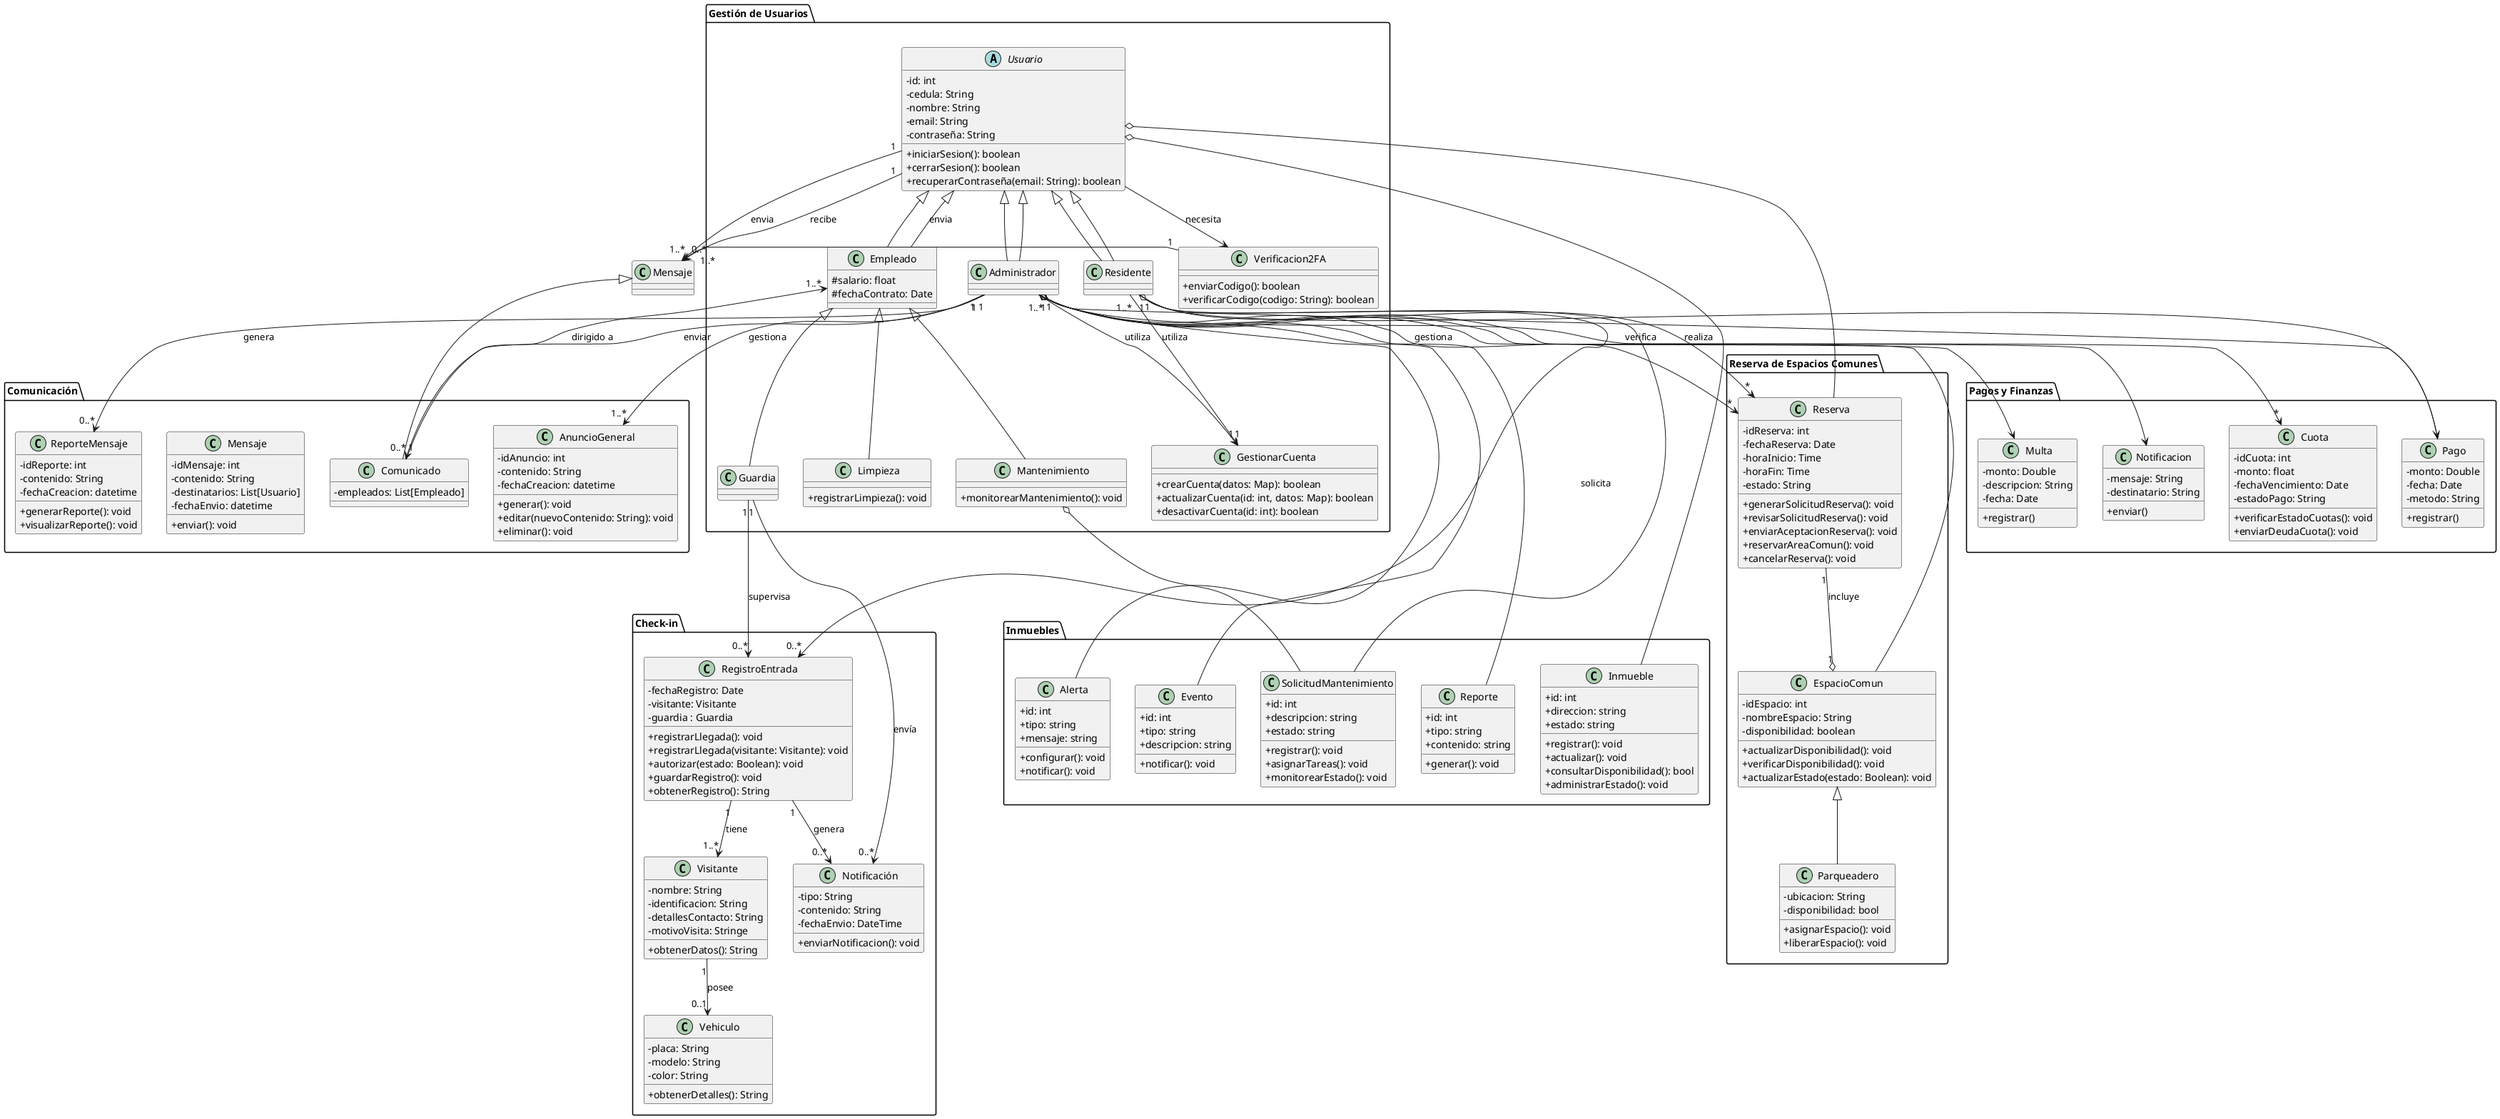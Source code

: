 @startuml DiagramaDeClases
skinparam classAttributeIconSize 0

' ------------ USUARIOS ------------
package "Gestión de Usuarios" {
    Abstract class Usuario {
        - id: int
        - cedula: String
        - nombre: String
        - email: String
        - contraseña: String
        + iniciarSesion(): boolean
        + cerrarSesion(): boolean
        + recuperarContraseña(email: String): boolean
    }

    class Empleado {
        # salario: float
        # fechaContrato: Date
    }

    class Administrador {
        ' ' Pagos y finanzas
        ' + registrarPago(pago: Pago)
        ' + editarRegistroPago(pago: Pago)
        ' + registrarMulta(multa: Multa)
        ' + consultarHistorial()
        ' + enviarNotificaciones()
        ' + configurarMetodosPago()

        ' ' Inmuebles
        ' + configurarAlertas(): void
        ' + notificarEventos(): void
        ' + generarReportes(): void
        ' + gestionarAreasComunes(): void

        ' ' Comunicación
        ' + generarReporteMensaje(reporte: Reporte)
        ' + modificarAnuncioGeneral(anuncio: AnuncioGeneral)
        ' + eliminarAnuncioGeneral(id: int)
        ' + generarAnuncioGeneral(anuncio: AnuncioGeneral)
        ' + enviarComunicadoEmpleados(comunicado: Comunicado)
    }

    class Residente {
        ' ' Inmuebles
        ' + gestionarReservas(): void
        ' + registrarSolicitudMantenimiento(): void
    }

    class Guardia {
    }

    class Mantenimiento {
        + monitorearMantenimiento(): void
    }

    class Limpieza {
        + registrarLimpieza(): void
    }

    ' Clases adicionales para gestión de cuentas
    class Verificacion2FA {
        + enviarCodigo(): boolean
        + verificarCodigo(codigo: String): boolean
    }

    class GestionarCuenta {
        + crearCuenta(datos: Map): boolean
        + actualizarCuenta(id: int, datos: Map): boolean
        + desactivarCuenta(id: int): boolean
    }
}

' Relación de herencia
Usuario <|-- Empleado
Usuario <|-- Administrador
Usuario <|-- Residente
Empleado <|-- Limpieza
Empleado <|-- Mantenimiento
Empleado <|-- Guardia

' Relaciones entre clases
Usuario --> Verificacion2FA : "necesita"
Administrador "1..*" --> "1" GestionarCuenta : "utiliza"
Residente "1..*" --> "1" GestionarCuenta : "utiliza"
Verificacion2FA "1" --> "1..*" Mensaje : "envia"
Usuario "1" --> "1..*" Mensaje : "envia"



' ------------ PAGOS Y FINANZAS ------------
package "Pagos y Finanzas" {
    class Pago {
        - monto: Double
        - fecha: Date
        - metodo: String
        + registrar()
    }

    class Multa {
        - monto: Double
        - descripcion: String
        - fecha: Date
        + registrar()
    }

    class Notificacion {
        - mensaje: String
        - destinatario: String
        + enviar()
    }

    class Cuota {
        - idCuota: int
        - monto: float
        - fechaVencimiento: Date
        - estadoPago: String
        + verificarEstadoCuotas(): void
        + enviarDeudaCuota(): void
    }
}

Residente --> Pago
Administrador --> Pago
Administrador --> Multa
Administrador --> Notificacion
Administrador "1" --> "*" Cuota : verifica



' ------------ INMUEBLES ------------
package Inmuebles {
    class Inmueble {
        + id: int
        + direccion: string
        + estado: string
        + registrar(): void
        + actualizar(): void
        + consultarDisponibilidad(): bool
        + administrarEstado(): void
    }

    class SolicitudMantenimiento {
        + id: int
        + descripcion: string
        + estado: string
        + registrar(): void
        + asignarTareas(): void
        + monitorearEstado(): void
    }

    class Alerta {
        + id: int
        + tipo: string
        + mensaje: string
        + configurar(): void
        + notificar(): void
    }

    class Evento {
        + id: int
        + tipo: string
        + descripcion: string
        + notificar(): void
    }

    class Reporte {
        + id: int
        + tipo: string
        + contenido: string
        + generar(): void
    }
}

Administrador o-- Alerta
Administrador o-- Evento
Administrador o-- Reporte

Usuario o-- Inmueble

Residente o-- SolicitudMantenimiento
Mantenimiento o-- SolicitudMantenimiento



' ------------ RESERVAS DE ESPACIOS COMUNES ------------
package "Reserva de Espacios Comunes" {
    class Reserva {
        - idReserva: int
        - fechaReserva: Date
        - horaInicio: Time
        - horaFin: Time
        - estado: String
        + generarSolicitudReserva(): void
        + revisarSolicitudReserva(): void
        + enviarAceptacionReserva(): void
        + reservarAreaComun(): void
        + cancelarReserva(): void
    }

    class EspacioComun {
        - idEspacio: int
        - nombreEspacio: String
        - disponibilidad: boolean
        + actualizarDisponibilidad(): void
        + verificarDisponibilidad(): void
        + actualizarEstado(estado: Boolean): void
    }

        class Parqueadero {
        - ubicacion: String
        - disponibilidad: bool
        + asignarEspacio(): void
        + liberarEspacio(): void
    }

}

EspacioComun <|-- Parqueadero
Residente "1" --> "*" Reserva : realiza
Reserva "1" --o "1" EspacioComun : incluye
Administrador "1" --> "*" Reserva : gestiona
Usuario o-- Reserva
Administrador o-- EspacioComun

' ------------ CHECK-IN ------------
package "Check-in" {
    class Visitante {
        - nombre: String
        - identificacion: String
        - detallesContacto: String
        - motivoVisita: Stringe
        + obtenerDatos(): String
    }

    class RegistroEntrada {
        - fechaRegistro: Date
        - visitante: Visitante
        - guardia : Guardia
        + registrarLlegada(): void
        + registrarLlegada(visitante: Visitante): void
        + autorizar(estado: Boolean): void
        + guardarRegistro(): void
        + obtenerRegistro(): String
    }

    class Notificación {
        - tipo: String
        - contenido: String
        - fechaEnvio: DateTime
        + enviarNotificacion(): void
    }

    class Vehiculo {
        - placa: String
        - modelo: String
        - color: String
        + obtenerDetalles(): String
    }
}




Residente "1" --> "0..*" RegistroEntrada : "solicita"

RegistroEntrada "1" --> "0..*" Notificación : "genera"
RegistroEntrada "1" --> "1..*" Visitante : "tiene"

Visitante "1" --> "0..1" Vehiculo : "posee"
Guardia "1" --> "0..*" RegistroEntrada : "supervisa"
Guardia "1" --> "0..*" Notificación : "envía"

' ------------ COMUNICACIÓN ------------
package Comunicación {
    'Almacenar mensajes como Map
    class ReporteMensaje {
        - idReporte: int
        - contenido: String
        - fechaCreacion: datetime
        + generarReporte(): void
        + visualizarReporte(): void
    }

    class Comunicado {
        - empleados: List[Empleado]
    }

    class Mensaje{
        - idMensaje: int
        - contenido: String
        - destinatarios: List[Usuario]
        - fechaEnvio: datetime
        + enviar(): void
    }

    class AnuncioGeneral{
        - idAnuncio: int
        - contenido: String
        - fechaCreacion: datetime
        + generar(): void
        + editar(nuevoContenido: String): void
        + eliminar(): void
    }
}

Usuario <|-- Empleado
Usuario <|-- Administrador
Usuario <|-- Residente

Administrador "1" --> "0..*" Comunicado: "enviar"
Administrador "1"--> "0..*" ReporteMensaje: "genera"
Administrador "1" --> "1..*" AnuncioGeneral: "gestiona"

Comunicado "1" --> "1..*" Empleado: "dirigido a"
Usuario "1" --> "0..*" Mensaje: "recibe"

Mensaje <|-- Comunicado


@enduml
